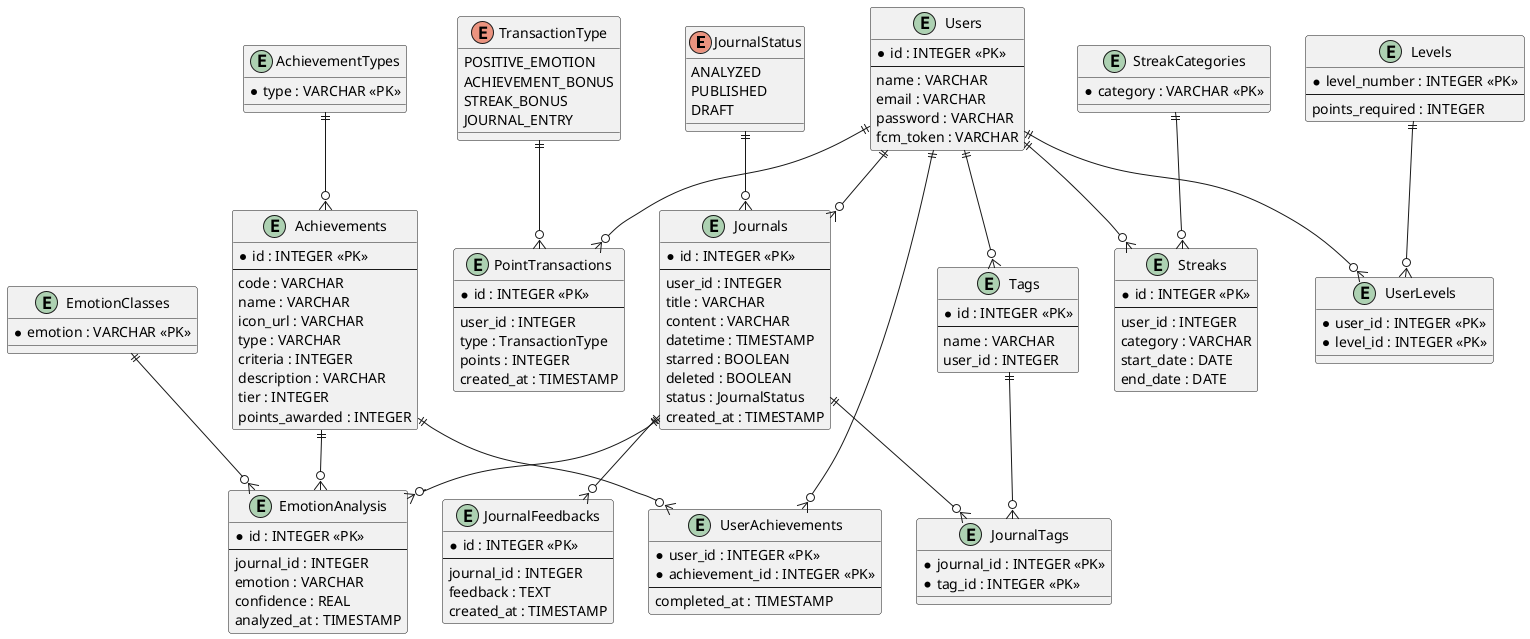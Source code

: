 @startuml Memotions ER Diagram

enum JournalStatus {
  ANALYZED
  PUBLISHED
  DRAFT
}

enum TransactionType {
  POSITIVE_EMOTION
  ACHIEVEMENT_BONUS
  STREAK_BONUS
  JOURNAL_ENTRY
}

entity AchievementTypes {
    * type : VARCHAR <<PK>>
}

entity Achievements {
    * id : INTEGER <<PK>>
    --
    code : VARCHAR
    name : VARCHAR
    icon_url : VARCHAR
    type : VARCHAR
    criteria : INTEGER
    description : VARCHAR
    tier : INTEGER
    points_awarded : INTEGER
}

entity EmotionAnalysis {
    * id : INTEGER <<PK>>
    --
    journal_id : INTEGER
    emotion : VARCHAR
    confidence : REAL
    analyzed_at : TIMESTAMP
}

entity EmotionClasses {
    * emotion : VARCHAR <<PK>>
}

entity JournalFeedbacks {
    * id : INTEGER <<PK>>
    --
    journal_id : INTEGER
    feedback : TEXT
    created_at : TIMESTAMP
}

entity JournalTags {
    * journal_id : INTEGER <<PK>>
    * tag_id : INTEGER <<PK>>
}

entity Journals {
    * id : INTEGER <<PK>>
    --
    user_id : INTEGER
    title : VARCHAR
    content : VARCHAR
    datetime : TIMESTAMP
    starred : BOOLEAN
    deleted : BOOLEAN
    status : JournalStatus
    created_at : TIMESTAMP
}

entity Levels {
    * level_number : INTEGER <<PK>>
    --
    points_required : INTEGER
}

entity PointTransactions {
    * id : INTEGER <<PK>>
    --
    user_id : INTEGER
    type : TransactionType
    points : INTEGER
    created_at : TIMESTAMP
}

entity StreakCategories {
    * category : VARCHAR <<PK>>
}

entity Streaks {
    * id : INTEGER <<PK>>
    --
    user_id : INTEGER
    category : VARCHAR
    start_date : DATE
    end_date : DATE
}

entity Tags {
    * id : INTEGER <<PK>>
    --
    name : VARCHAR
    user_id : INTEGER
}

entity UserAchievements {
    * user_id : INTEGER <<PK>>
    * achievement_id : INTEGER <<PK>>
    --
    completed_at : TIMESTAMP
}

entity UserLevels {
    * user_id : INTEGER <<PK>>
    * level_id : INTEGER <<PK>>
}

entity Users {
    * id : INTEGER <<PK>>
    --
    name : VARCHAR
    email : VARCHAR
    password : VARCHAR
    fcm_token : VARCHAR
}

AchievementTypes ||--o{ Achievements
Achievements ||--o{ UserAchievements
Achievements ||--o{ EmotionAnalysis

EmotionClasses ||--o{ EmotionAnalysis

Journals ||--o{ JournalFeedbacks
Journals ||--o{ JournalTags
Journals ||--o{ EmotionAnalysis

Tags ||--o{ JournalTags

Users ||--o{ Journals
Users ||--o{ Tags
Users ||--o{ PointTransactions
Users ||--o{ Streaks
Users ||--o{ UserAchievements
Users ||--o{ UserLevels

Levels ||--o{ UserLevels

StreakCategories ||--o{ Streaks

JournalStatus ||--o{ Journals
TransactionType ||--o{ PointTransactions

@enduml
